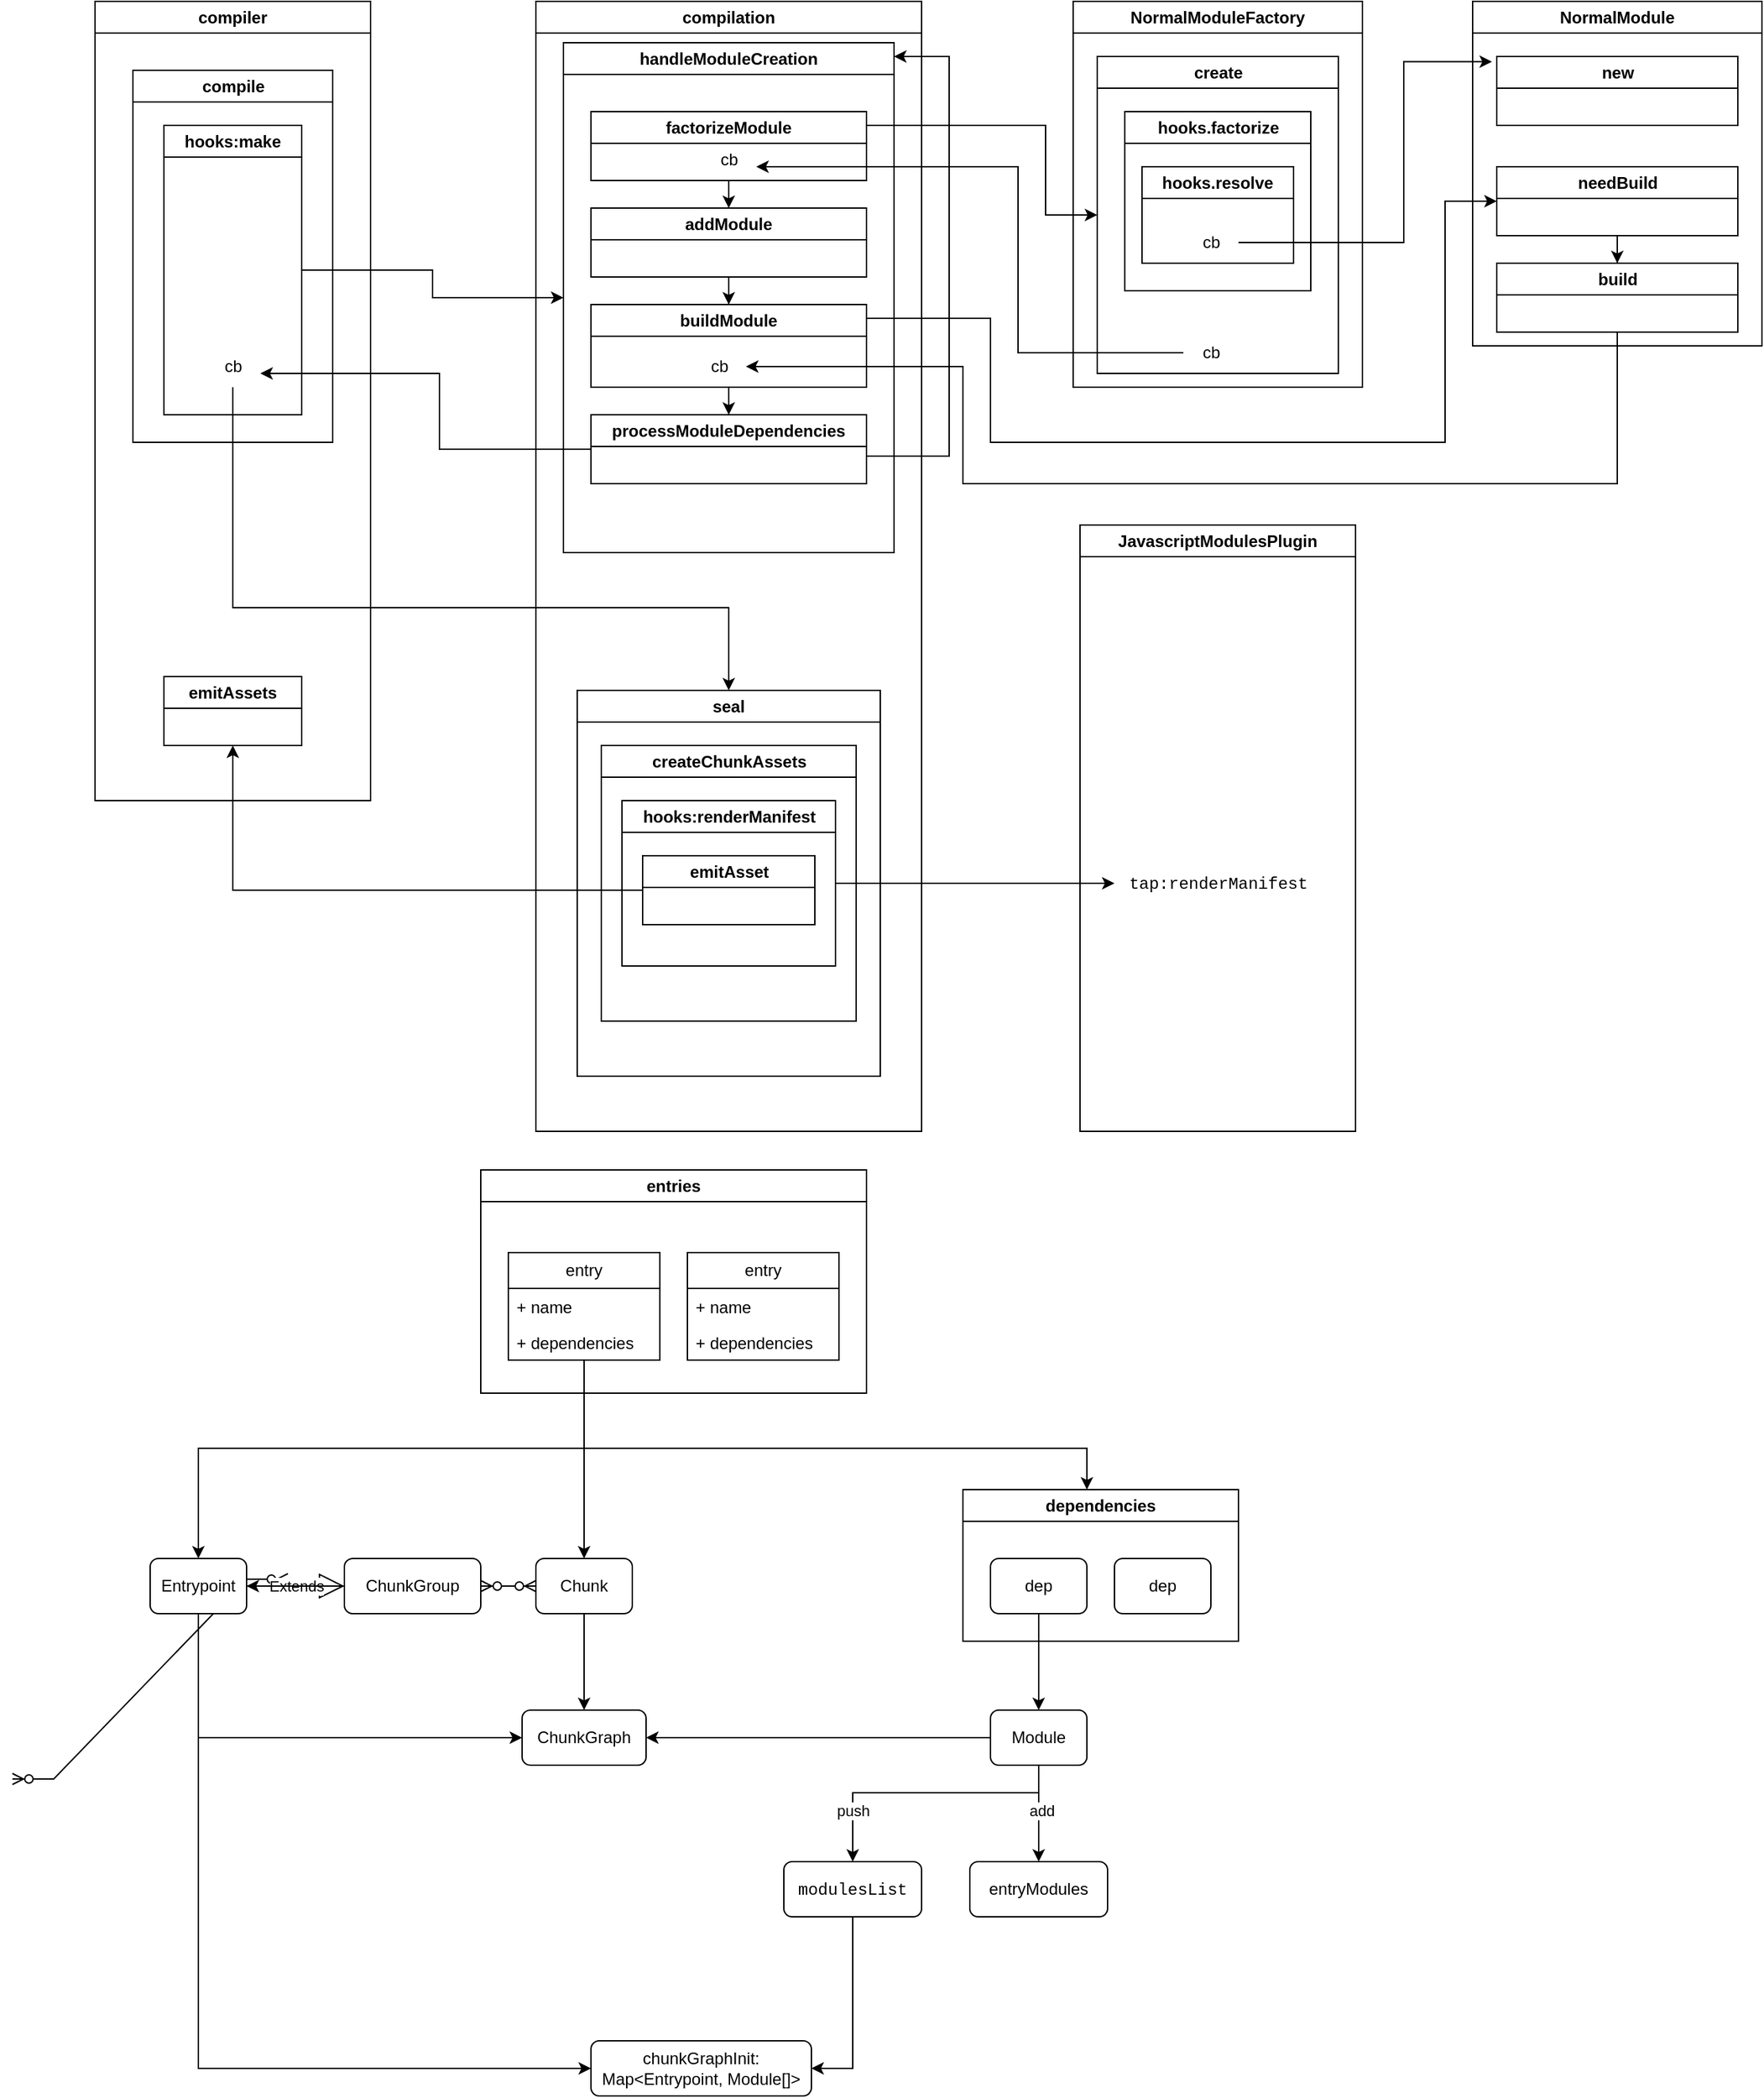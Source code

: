 <mxfile version="22.1.18" type="github">
  <diagram name="第 1 页" id="MVrE7ZpOwZZvy0ujSv35">
    <mxGraphModel dx="954" dy="651" grid="1" gridSize="10" guides="1" tooltips="1" connect="1" arrows="1" fold="1" page="1" pageScale="1" pageWidth="827" pageHeight="1169" math="0" shadow="0">
      <root>
        <mxCell id="0" />
        <mxCell id="1" parent="0" />
        <mxCell id="Hyx3UyOHCQJDbXDzl8Xv-9" value="compilation" style="swimlane;whiteSpace=wrap;html=1;" vertex="1" parent="1">
          <mxGeometry x="360" y="70" width="280" height="820" as="geometry">
            <mxRectangle x="70" y="110" width="110" height="30" as="alternateBounds" />
          </mxGeometry>
        </mxCell>
        <mxCell id="Hyx3UyOHCQJDbXDzl8Xv-68" value="seal" style="swimlane;whiteSpace=wrap;html=1;" vertex="1" parent="Hyx3UyOHCQJDbXDzl8Xv-9">
          <mxGeometry x="30" y="500" width="220" height="280" as="geometry" />
        </mxCell>
        <mxCell id="Hyx3UyOHCQJDbXDzl8Xv-69" value="createChunkAssets" style="swimlane;whiteSpace=wrap;html=1;" vertex="1" parent="Hyx3UyOHCQJDbXDzl8Xv-68">
          <mxGeometry x="17.5" y="40" width="185" height="200" as="geometry" />
        </mxCell>
        <mxCell id="Hyx3UyOHCQJDbXDzl8Xv-71" value="hooks:renderManifest" style="swimlane;whiteSpace=wrap;html=1;" vertex="1" parent="Hyx3UyOHCQJDbXDzl8Xv-69">
          <mxGeometry x="15" y="40" width="155" height="120" as="geometry" />
        </mxCell>
        <mxCell id="Hyx3UyOHCQJDbXDzl8Xv-72" value="emitAsset" style="swimlane;whiteSpace=wrap;html=1;" vertex="1" parent="Hyx3UyOHCQJDbXDzl8Xv-71">
          <mxGeometry x="15" y="40" width="125" height="50" as="geometry" />
        </mxCell>
        <mxCell id="Hyx3UyOHCQJDbXDzl8Xv-123" value="handleModuleCreation" style="swimlane;whiteSpace=wrap;html=1;" vertex="1" parent="Hyx3UyOHCQJDbXDzl8Xv-9">
          <mxGeometry x="20" y="30" width="240" height="370" as="geometry" />
        </mxCell>
        <mxCell id="Hyx3UyOHCQJDbXDzl8Xv-75" value="factorizeModule" style="swimlane;whiteSpace=wrap;html=1;" vertex="1" parent="Hyx3UyOHCQJDbXDzl8Xv-123">
          <mxGeometry x="20" y="50" width="200" height="50" as="geometry" />
        </mxCell>
        <mxCell id="Hyx3UyOHCQJDbXDzl8Xv-113" value="cb" style="text;html=1;align=center;verticalAlign=middle;resizable=0;points=[];autosize=1;strokeColor=none;fillColor=none;" vertex="1" parent="Hyx3UyOHCQJDbXDzl8Xv-75">
          <mxGeometry x="80" y="20" width="40" height="30" as="geometry" />
        </mxCell>
        <mxCell id="Hyx3UyOHCQJDbXDzl8Xv-79" value="addModule" style="swimlane;whiteSpace=wrap;html=1;" vertex="1" parent="Hyx3UyOHCQJDbXDzl8Xv-123">
          <mxGeometry x="20" y="120" width="200" height="50" as="geometry" />
        </mxCell>
        <mxCell id="Hyx3UyOHCQJDbXDzl8Xv-91" style="edgeStyle=orthogonalEdgeStyle;rounded=0;orthogonalLoop=1;jettySize=auto;html=1;" edge="1" parent="Hyx3UyOHCQJDbXDzl8Xv-123" source="Hyx3UyOHCQJDbXDzl8Xv-75" target="Hyx3UyOHCQJDbXDzl8Xv-79">
          <mxGeometry relative="1" as="geometry" />
        </mxCell>
        <mxCell id="Hyx3UyOHCQJDbXDzl8Xv-80" value="buildModule" style="swimlane;whiteSpace=wrap;html=1;" vertex="1" parent="Hyx3UyOHCQJDbXDzl8Xv-123">
          <mxGeometry x="20" y="190" width="200" height="60" as="geometry" />
        </mxCell>
        <mxCell id="Hyx3UyOHCQJDbXDzl8Xv-121" value="cb" style="text;html=1;align=center;verticalAlign=middle;resizable=0;points=[];autosize=1;strokeColor=none;fillColor=none;" vertex="1" parent="Hyx3UyOHCQJDbXDzl8Xv-80">
          <mxGeometry x="72.5" y="30" width="40" height="30" as="geometry" />
        </mxCell>
        <mxCell id="Hyx3UyOHCQJDbXDzl8Xv-92" style="edgeStyle=orthogonalEdgeStyle;rounded=0;orthogonalLoop=1;jettySize=auto;html=1;" edge="1" parent="Hyx3UyOHCQJDbXDzl8Xv-123" source="Hyx3UyOHCQJDbXDzl8Xv-79" target="Hyx3UyOHCQJDbXDzl8Xv-80">
          <mxGeometry relative="1" as="geometry" />
        </mxCell>
        <mxCell id="Hyx3UyOHCQJDbXDzl8Xv-126" style="edgeStyle=orthogonalEdgeStyle;rounded=0;orthogonalLoop=1;jettySize=auto;html=1;" edge="1" parent="Hyx3UyOHCQJDbXDzl8Xv-123" source="Hyx3UyOHCQJDbXDzl8Xv-81" target="Hyx3UyOHCQJDbXDzl8Xv-123">
          <mxGeometry relative="1" as="geometry">
            <Array as="points">
              <mxPoint x="280" y="300" />
              <mxPoint x="280" y="10" />
            </Array>
          </mxGeometry>
        </mxCell>
        <mxCell id="Hyx3UyOHCQJDbXDzl8Xv-81" value="processModuleDependencies" style="swimlane;whiteSpace=wrap;html=1;" vertex="1" parent="Hyx3UyOHCQJDbXDzl8Xv-123">
          <mxGeometry x="20" y="270" width="200" height="50" as="geometry" />
        </mxCell>
        <mxCell id="Hyx3UyOHCQJDbXDzl8Xv-93" style="edgeStyle=orthogonalEdgeStyle;rounded=0;orthogonalLoop=1;jettySize=auto;html=1;" edge="1" parent="Hyx3UyOHCQJDbXDzl8Xv-123" source="Hyx3UyOHCQJDbXDzl8Xv-80" target="Hyx3UyOHCQJDbXDzl8Xv-81">
          <mxGeometry relative="1" as="geometry" />
        </mxCell>
        <mxCell id="Hyx3UyOHCQJDbXDzl8Xv-11" value="compiler" style="swimlane;whiteSpace=wrap;html=1;" vertex="1" parent="1">
          <mxGeometry x="40" y="70" width="200" height="580" as="geometry">
            <mxRectangle x="70" y="110" width="110" height="30" as="alternateBounds" />
          </mxGeometry>
        </mxCell>
        <mxCell id="Hyx3UyOHCQJDbXDzl8Xv-83" value="compile" style="swimlane;whiteSpace=wrap;html=1;" vertex="1" parent="Hyx3UyOHCQJDbXDzl8Xv-11">
          <mxGeometry x="27.5" y="50" width="145" height="270" as="geometry" />
        </mxCell>
        <mxCell id="Hyx3UyOHCQJDbXDzl8Xv-84" value="hooks:make" style="swimlane;whiteSpace=wrap;html=1;" vertex="1" parent="Hyx3UyOHCQJDbXDzl8Xv-83">
          <mxGeometry x="22.5" y="40" width="100" height="210" as="geometry" />
        </mxCell>
        <mxCell id="Hyx3UyOHCQJDbXDzl8Xv-85" value="cb" style="text;html=1;align=center;verticalAlign=middle;resizable=0;points=[];autosize=1;strokeColor=none;fillColor=none;" vertex="1" parent="Hyx3UyOHCQJDbXDzl8Xv-84">
          <mxGeometry x="30" y="160" width="40" height="30" as="geometry" />
        </mxCell>
        <mxCell id="Hyx3UyOHCQJDbXDzl8Xv-87" value="emitAssets" style="swimlane;whiteSpace=wrap;html=1;" vertex="1" parent="Hyx3UyOHCQJDbXDzl8Xv-11">
          <mxGeometry x="50" y="490" width="100" height="50" as="geometry" />
        </mxCell>
        <mxCell id="Hyx3UyOHCQJDbXDzl8Xv-27" value="JavascriptModulesPlugin" style="swimlane;whiteSpace=wrap;html=1;" vertex="1" parent="1">
          <mxGeometry x="755" y="450" width="200" height="440" as="geometry">
            <mxRectangle x="70" y="110" width="110" height="30" as="alternateBounds" />
          </mxGeometry>
        </mxCell>
        <mxCell id="Hyx3UyOHCQJDbXDzl8Xv-31" value="&lt;div style=&quot;font-family: Menlo, Monaco, &amp;quot;Courier New&amp;quot;, monospace; line-height: 18px;&quot;&gt;tap:renderManifest&lt;/div&gt;" style="text;html=1;align=center;verticalAlign=middle;resizable=0;points=[];autosize=1;strokeColor=none;fillColor=none;labelBackgroundColor=default;fontColor=default;" vertex="1" parent="Hyx3UyOHCQJDbXDzl8Xv-27">
          <mxGeometry x="25" y="245" width="150" height="30" as="geometry" />
        </mxCell>
        <mxCell id="Hyx3UyOHCQJDbXDzl8Xv-40" style="edgeStyle=orthogonalEdgeStyle;rounded=0;orthogonalLoop=1;jettySize=auto;html=1;" edge="1" parent="1" source="Hyx3UyOHCQJDbXDzl8Xv-71" target="Hyx3UyOHCQJDbXDzl8Xv-31">
          <mxGeometry relative="1" as="geometry">
            <mxPoint x="475" y="375" as="sourcePoint" />
          </mxGeometry>
        </mxCell>
        <mxCell id="Hyx3UyOHCQJDbXDzl8Xv-64" style="edgeStyle=orthogonalEdgeStyle;rounded=0;orthogonalLoop=1;jettySize=auto;html=1;entryX=0.5;entryY=0;entryDx=0;entryDy=0;" edge="1" parent="1" source="Hyx3UyOHCQJDbXDzl8Xv-85" target="Hyx3UyOHCQJDbXDzl8Xv-68">
          <mxGeometry relative="1" as="geometry">
            <mxPoint x="151.5" y="365" as="sourcePoint" />
            <mxPoint x="360" y="265" as="targetPoint" />
            <Array as="points">
              <mxPoint x="140" y="510" />
              <mxPoint x="500" y="510" />
            </Array>
          </mxGeometry>
        </mxCell>
        <mxCell id="Hyx3UyOHCQJDbXDzl8Xv-74" style="edgeStyle=orthogonalEdgeStyle;rounded=0;orthogonalLoop=1;jettySize=auto;html=1;" edge="1" parent="1" source="Hyx3UyOHCQJDbXDzl8Xv-72" target="Hyx3UyOHCQJDbXDzl8Xv-87">
          <mxGeometry relative="1" as="geometry">
            <mxPoint x="171.5" y="535" as="targetPoint" />
          </mxGeometry>
        </mxCell>
        <mxCell id="Hyx3UyOHCQJDbXDzl8Xv-90" style="edgeStyle=orthogonalEdgeStyle;rounded=0;orthogonalLoop=1;jettySize=auto;html=1;" edge="1" parent="1" source="Hyx3UyOHCQJDbXDzl8Xv-81" target="Hyx3UyOHCQJDbXDzl8Xv-85">
          <mxGeometry relative="1" as="geometry">
            <Array as="points">
              <mxPoint x="290" y="395" />
              <mxPoint x="290" y="340" />
            </Array>
          </mxGeometry>
        </mxCell>
        <mxCell id="Hyx3UyOHCQJDbXDzl8Xv-94" value="NormalModuleFactory" style="swimlane;whiteSpace=wrap;html=1;" vertex="1" parent="1">
          <mxGeometry x="750" y="70" width="210" height="280" as="geometry" />
        </mxCell>
        <mxCell id="Hyx3UyOHCQJDbXDzl8Xv-95" value="create" style="swimlane;whiteSpace=wrap;html=1;" vertex="1" parent="Hyx3UyOHCQJDbXDzl8Xv-94">
          <mxGeometry x="17.5" y="40" width="175" height="230" as="geometry" />
        </mxCell>
        <mxCell id="Hyx3UyOHCQJDbXDzl8Xv-96" value="hooks.factorize" style="swimlane;whiteSpace=wrap;html=1;" vertex="1" parent="Hyx3UyOHCQJDbXDzl8Xv-95">
          <mxGeometry x="20" y="40" width="135" height="130" as="geometry" />
        </mxCell>
        <mxCell id="Hyx3UyOHCQJDbXDzl8Xv-99" value="hooks.resolve" style="swimlane;whiteSpace=wrap;html=1;" vertex="1" parent="Hyx3UyOHCQJDbXDzl8Xv-96">
          <mxGeometry x="12.5" y="40" width="110" height="70" as="geometry" />
        </mxCell>
        <mxCell id="Hyx3UyOHCQJDbXDzl8Xv-108" value="cb" style="text;html=1;align=center;verticalAlign=middle;resizable=0;points=[];autosize=1;strokeColor=none;fillColor=none;" vertex="1" parent="Hyx3UyOHCQJDbXDzl8Xv-99">
          <mxGeometry x="30" y="40" width="40" height="30" as="geometry" />
        </mxCell>
        <mxCell id="Hyx3UyOHCQJDbXDzl8Xv-111" value="cb" style="text;html=1;align=center;verticalAlign=middle;resizable=0;points=[];autosize=1;strokeColor=none;fillColor=none;" vertex="1" parent="Hyx3UyOHCQJDbXDzl8Xv-95">
          <mxGeometry x="62.5" y="200" width="40" height="30" as="geometry" />
        </mxCell>
        <mxCell id="Hyx3UyOHCQJDbXDzl8Xv-101" value="NormalModule" style="swimlane;whiteSpace=wrap;html=1;" vertex="1" parent="1">
          <mxGeometry x="1040" y="70" width="210" height="250" as="geometry" />
        </mxCell>
        <mxCell id="Hyx3UyOHCQJDbXDzl8Xv-105" value="new" style="swimlane;whiteSpace=wrap;html=1;" vertex="1" parent="Hyx3UyOHCQJDbXDzl8Xv-101">
          <mxGeometry x="17.5" y="40" width="175" height="50" as="geometry" />
        </mxCell>
        <mxCell id="Hyx3UyOHCQJDbXDzl8Xv-118" value="build" style="swimlane;whiteSpace=wrap;html=1;" vertex="1" parent="Hyx3UyOHCQJDbXDzl8Xv-101">
          <mxGeometry x="17.5" y="190" width="175" height="50" as="geometry" />
        </mxCell>
        <mxCell id="Hyx3UyOHCQJDbXDzl8Xv-120" style="edgeStyle=orthogonalEdgeStyle;rounded=0;orthogonalLoop=1;jettySize=auto;html=1;" edge="1" parent="Hyx3UyOHCQJDbXDzl8Xv-101" source="Hyx3UyOHCQJDbXDzl8Xv-117" target="Hyx3UyOHCQJDbXDzl8Xv-118">
          <mxGeometry relative="1" as="geometry" />
        </mxCell>
        <mxCell id="Hyx3UyOHCQJDbXDzl8Xv-117" value="needBuild" style="swimlane;whiteSpace=wrap;html=1;" vertex="1" parent="Hyx3UyOHCQJDbXDzl8Xv-101">
          <mxGeometry x="17.5" y="120" width="175" height="50" as="geometry" />
        </mxCell>
        <mxCell id="Hyx3UyOHCQJDbXDzl8Xv-109" style="edgeStyle=orthogonalEdgeStyle;rounded=0;orthogonalLoop=1;jettySize=auto;html=1;entryX=-0.02;entryY=0.076;entryDx=0;entryDy=0;entryPerimeter=0;" edge="1" parent="1" source="Hyx3UyOHCQJDbXDzl8Xv-108" target="Hyx3UyOHCQJDbXDzl8Xv-105">
          <mxGeometry relative="1" as="geometry">
            <Array as="points">
              <mxPoint x="990" y="245" />
              <mxPoint x="990" y="114" />
            </Array>
          </mxGeometry>
        </mxCell>
        <mxCell id="Hyx3UyOHCQJDbXDzl8Xv-110" style="edgeStyle=orthogonalEdgeStyle;rounded=0;orthogonalLoop=1;jettySize=auto;html=1;" edge="1" parent="1" source="Hyx3UyOHCQJDbXDzl8Xv-75" target="Hyx3UyOHCQJDbXDzl8Xv-95">
          <mxGeometry relative="1" as="geometry">
            <mxPoint x="550" y="124" as="targetPoint" />
            <Array as="points">
              <mxPoint x="730" y="160" />
              <mxPoint x="730" y="225" />
            </Array>
          </mxGeometry>
        </mxCell>
        <mxCell id="Hyx3UyOHCQJDbXDzl8Xv-114" style="edgeStyle=orthogonalEdgeStyle;rounded=0;orthogonalLoop=1;jettySize=auto;html=1;" edge="1" parent="1" source="Hyx3UyOHCQJDbXDzl8Xv-111" target="Hyx3UyOHCQJDbXDzl8Xv-113">
          <mxGeometry relative="1" as="geometry">
            <Array as="points">
              <mxPoint x="710" y="325" />
              <mxPoint x="710" y="190" />
            </Array>
          </mxGeometry>
        </mxCell>
        <mxCell id="Hyx3UyOHCQJDbXDzl8Xv-119" style="edgeStyle=orthogonalEdgeStyle;rounded=0;orthogonalLoop=1;jettySize=auto;html=1;" edge="1" parent="1" source="Hyx3UyOHCQJDbXDzl8Xv-80" target="Hyx3UyOHCQJDbXDzl8Xv-117">
          <mxGeometry relative="1" as="geometry">
            <Array as="points">
              <mxPoint x="690" y="300" />
              <mxPoint x="690" y="390" />
              <mxPoint x="1020" y="390" />
              <mxPoint x="1020" y="215" />
            </Array>
          </mxGeometry>
        </mxCell>
        <mxCell id="Hyx3UyOHCQJDbXDzl8Xv-122" style="edgeStyle=orthogonalEdgeStyle;rounded=0;orthogonalLoop=1;jettySize=auto;html=1;" edge="1" parent="1" source="Hyx3UyOHCQJDbXDzl8Xv-118" target="Hyx3UyOHCQJDbXDzl8Xv-121">
          <mxGeometry relative="1" as="geometry">
            <Array as="points">
              <mxPoint x="1145" y="420" />
              <mxPoint x="670" y="420" />
              <mxPoint x="670" y="335" />
            </Array>
          </mxGeometry>
        </mxCell>
        <mxCell id="Hyx3UyOHCQJDbXDzl8Xv-124" style="edgeStyle=orthogonalEdgeStyle;rounded=0;orthogonalLoop=1;jettySize=auto;html=1;" edge="1" parent="1" source="Hyx3UyOHCQJDbXDzl8Xv-84" target="Hyx3UyOHCQJDbXDzl8Xv-123">
          <mxGeometry relative="1" as="geometry" />
        </mxCell>
        <mxCell id="Hyx3UyOHCQJDbXDzl8Xv-159" value="" style="edgeStyle=entityRelationEdgeStyle;fontSize=12;html=1;endArrow=ERzeroToMany;endFill=1;startArrow=ERzeroToMany;rounded=0;" edge="1" parent="1" source="Hyx3UyOHCQJDbXDzl8Xv-150">
          <mxGeometry width="100" height="100" relative="1" as="geometry">
            <mxPoint x="-20" y="1360" as="sourcePoint" />
            <mxPoint x="180" y="1215" as="targetPoint" />
          </mxGeometry>
        </mxCell>
        <mxCell id="Hyx3UyOHCQJDbXDzl8Xv-207" style="edgeStyle=orthogonalEdgeStyle;rounded=0;orthogonalLoop=1;jettySize=auto;html=1;" edge="1" parent="1" source="Hyx3UyOHCQJDbXDzl8Xv-208" target="Hyx3UyOHCQJDbXDzl8Xv-217">
          <mxGeometry relative="1" as="geometry">
            <Array as="points">
              <mxPoint x="395" y="1120" />
              <mxPoint x="115" y="1120" />
            </Array>
          </mxGeometry>
        </mxCell>
        <mxCell id="Hyx3UyOHCQJDbXDzl8Xv-214" style="edgeStyle=orthogonalEdgeStyle;rounded=0;orthogonalLoop=1;jettySize=auto;html=1;" edge="1" parent="1" source="Hyx3UyOHCQJDbXDzl8Xv-208" target="Hyx3UyOHCQJDbXDzl8Xv-216">
          <mxGeometry relative="1" as="geometry">
            <mxPoint x="166" y="1132" as="targetPoint" />
          </mxGeometry>
        </mxCell>
        <mxCell id="Hyx3UyOHCQJDbXDzl8Xv-247" style="edgeStyle=orthogonalEdgeStyle;rounded=0;orthogonalLoop=1;jettySize=auto;html=1;" edge="1" parent="1" source="Hyx3UyOHCQJDbXDzl8Xv-216" target="Hyx3UyOHCQJDbXDzl8Xv-237">
          <mxGeometry relative="1" as="geometry">
            <Array as="points">
              <mxPoint x="395" y="1330" />
            </Array>
          </mxGeometry>
        </mxCell>
        <mxCell id="Hyx3UyOHCQJDbXDzl8Xv-216" value="Chunk" style="rounded=1;whiteSpace=wrap;html=1;" vertex="1" parent="1">
          <mxGeometry x="360" y="1200" width="70" height="40" as="geometry" />
        </mxCell>
        <mxCell id="Hyx3UyOHCQJDbXDzl8Xv-219" value="Extends" style="endArrow=block;endSize=16;endFill=0;html=1;rounded=0;" edge="1" parent="1" source="Hyx3UyOHCQJDbXDzl8Xv-217" target="Hyx3UyOHCQJDbXDzl8Xv-218">
          <mxGeometry x="0.01" width="160" relative="1" as="geometry">
            <mxPoint x="265.44" y="1309" as="sourcePoint" />
            <mxPoint x="265.44" y="1375" as="targetPoint" />
            <mxPoint as="offset" />
          </mxGeometry>
        </mxCell>
        <mxCell id="Hyx3UyOHCQJDbXDzl8Xv-220" value="" style="edgeStyle=entityRelationEdgeStyle;fontSize=12;html=1;endArrow=ERzeroToMany;endFill=1;startArrow=ERzeroToMany;rounded=0;" edge="1" parent="1" source="Hyx3UyOHCQJDbXDzl8Xv-216" target="Hyx3UyOHCQJDbXDzl8Xv-218">
          <mxGeometry width="100" height="100" relative="1" as="geometry">
            <mxPoint x="411" y="1330" as="sourcePoint" />
            <mxPoint x="351" y="1450" as="targetPoint" />
          </mxGeometry>
        </mxCell>
        <mxCell id="Hyx3UyOHCQJDbXDzl8Xv-222" style="edgeStyle=orthogonalEdgeStyle;rounded=0;orthogonalLoop=1;jettySize=auto;html=1;" edge="1" parent="1" source="Hyx3UyOHCQJDbXDzl8Xv-208" target="Hyx3UyOHCQJDbXDzl8Xv-276">
          <mxGeometry relative="1" as="geometry">
            <mxPoint x="421.0" y="1170" as="targetPoint" />
            <Array as="points">
              <mxPoint x="395" y="1120" />
              <mxPoint x="760" y="1120" />
            </Array>
          </mxGeometry>
        </mxCell>
        <mxCell id="Hyx3UyOHCQJDbXDzl8Xv-238" value="" style="edgeStyle=orthogonalEdgeStyle;rounded=0;orthogonalLoop=1;jettySize=auto;html=1;" edge="1" parent="1" source="Hyx3UyOHCQJDbXDzl8Xv-234" target="Hyx3UyOHCQJDbXDzl8Xv-237">
          <mxGeometry relative="1" as="geometry">
            <mxPoint x="241" y="1520" as="targetPoint" />
            <Array as="points">
              <mxPoint x="725" y="1330" />
            </Array>
          </mxGeometry>
        </mxCell>
        <mxCell id="Hyx3UyOHCQJDbXDzl8Xv-278" style="edgeStyle=orthogonalEdgeStyle;rounded=0;orthogonalLoop=1;jettySize=auto;html=1;" edge="1" parent="1" source="Hyx3UyOHCQJDbXDzl8Xv-234" target="Hyx3UyOHCQJDbXDzl8Xv-258">
          <mxGeometry relative="1" as="geometry" />
        </mxCell>
        <mxCell id="Hyx3UyOHCQJDbXDzl8Xv-279" value="add" style="edgeLabel;html=1;align=center;verticalAlign=middle;resizable=0;points=[];" vertex="1" connectable="0" parent="Hyx3UyOHCQJDbXDzl8Xv-278">
          <mxGeometry x="-0.076" y="2" relative="1" as="geometry">
            <mxPoint as="offset" />
          </mxGeometry>
        </mxCell>
        <mxCell id="Hyx3UyOHCQJDbXDzl8Xv-284" style="edgeStyle=orthogonalEdgeStyle;rounded=0;orthogonalLoop=1;jettySize=auto;html=1;" edge="1" parent="1" source="Hyx3UyOHCQJDbXDzl8Xv-234" target="Hyx3UyOHCQJDbXDzl8Xv-283">
          <mxGeometry relative="1" as="geometry">
            <Array as="points">
              <mxPoint x="725" y="1370" />
              <mxPoint x="590" y="1370" />
            </Array>
          </mxGeometry>
        </mxCell>
        <mxCell id="Hyx3UyOHCQJDbXDzl8Xv-287" value="push" style="edgeLabel;html=1;align=center;verticalAlign=middle;resizable=0;points=[];" vertex="1" connectable="0" parent="Hyx3UyOHCQJDbXDzl8Xv-284">
          <mxGeometry x="0.632" relative="1" as="geometry">
            <mxPoint as="offset" />
          </mxGeometry>
        </mxCell>
        <mxCell id="Hyx3UyOHCQJDbXDzl8Xv-234" value="Module" style="rounded=1;whiteSpace=wrap;html=1;" vertex="1" parent="1">
          <mxGeometry x="690" y="1310" width="70" height="40" as="geometry" />
        </mxCell>
        <mxCell id="Hyx3UyOHCQJDbXDzl8Xv-237" value="ChunkGraph" style="rounded=1;whiteSpace=wrap;html=1;" vertex="1" parent="1">
          <mxGeometry x="350" y="1310" width="90" height="40" as="geometry" />
        </mxCell>
        <mxCell id="Hyx3UyOHCQJDbXDzl8Xv-243" value="" style="edgeStyle=orthogonalEdgeStyle;rounded=0;orthogonalLoop=1;jettySize=auto;html=1;" edge="1" parent="1" source="Hyx3UyOHCQJDbXDzl8Xv-218" target="Hyx3UyOHCQJDbXDzl8Xv-217">
          <mxGeometry relative="1" as="geometry">
            <mxPoint x="330" y="1320" as="sourcePoint" />
            <mxPoint x="115" y="1500" as="targetPoint" />
            <Array as="points" />
          </mxGeometry>
        </mxCell>
        <mxCell id="Hyx3UyOHCQJDbXDzl8Xv-246" style="edgeStyle=orthogonalEdgeStyle;rounded=0;orthogonalLoop=1;jettySize=auto;html=1;" edge="1" parent="1" source="Hyx3UyOHCQJDbXDzl8Xv-217" target="Hyx3UyOHCQJDbXDzl8Xv-237">
          <mxGeometry relative="1" as="geometry">
            <Array as="points">
              <mxPoint x="115" y="1330" />
            </Array>
          </mxGeometry>
        </mxCell>
        <mxCell id="Hyx3UyOHCQJDbXDzl8Xv-272" style="edgeStyle=orthogonalEdgeStyle;rounded=0;orthogonalLoop=1;jettySize=auto;html=1;" edge="1" parent="1" source="Hyx3UyOHCQJDbXDzl8Xv-217" target="Hyx3UyOHCQJDbXDzl8Xv-273">
          <mxGeometry relative="1" as="geometry">
            <mxPoint x="120" y="1640" as="targetPoint" />
            <Array as="points">
              <mxPoint x="115" y="1570" />
            </Array>
          </mxGeometry>
        </mxCell>
        <mxCell id="Hyx3UyOHCQJDbXDzl8Xv-217" value="Entrypoint" style="rounded=1;whiteSpace=wrap;html=1;" vertex="1" parent="1">
          <mxGeometry x="80" y="1200" width="70" height="40" as="geometry" />
        </mxCell>
        <mxCell id="Hyx3UyOHCQJDbXDzl8Xv-218" value="ChunkGroup" style="rounded=1;whiteSpace=wrap;html=1;" vertex="1" parent="1">
          <mxGeometry x="221" y="1200" width="99" height="40" as="geometry" />
        </mxCell>
        <mxCell id="Hyx3UyOHCQJDbXDzl8Xv-258" value="entryModules" style="rounded=1;whiteSpace=wrap;html=1;" vertex="1" parent="1">
          <mxGeometry x="675" y="1420" width="100" height="40" as="geometry" />
        </mxCell>
        <mxCell id="Hyx3UyOHCQJDbXDzl8Xv-273" value="chunkGraphInit:&lt;br&gt;Map&amp;lt;Entrypoint, Module[]&amp;gt;" style="rounded=1;whiteSpace=wrap;html=1;" vertex="1" parent="1">
          <mxGeometry x="400" y="1550" width="160" height="40" as="geometry" />
        </mxCell>
        <mxCell id="Hyx3UyOHCQJDbXDzl8Xv-275" value="entries" style="swimlane;whiteSpace=wrap;html=1;" vertex="1" parent="1">
          <mxGeometry x="320" y="918" width="280" height="162" as="geometry" />
        </mxCell>
        <mxCell id="Hyx3UyOHCQJDbXDzl8Xv-208" value="entry" style="swimlane;fontStyle=0;childLayout=stackLayout;horizontal=1;startSize=26;fillColor=none;horizontalStack=0;resizeParent=1;resizeParentMax=0;resizeLast=0;collapsible=1;marginBottom=0;whiteSpace=wrap;html=1;" vertex="1" parent="Hyx3UyOHCQJDbXDzl8Xv-275">
          <mxGeometry x="20" y="60" width="110" height="78" as="geometry" />
        </mxCell>
        <mxCell id="Hyx3UyOHCQJDbXDzl8Xv-209" value="+ name" style="text;strokeColor=none;fillColor=none;align=left;verticalAlign=top;spacingLeft=4;spacingRight=4;overflow=hidden;rotatable=0;points=[[0,0.5],[1,0.5]];portConstraint=eastwest;whiteSpace=wrap;html=1;" vertex="1" parent="Hyx3UyOHCQJDbXDzl8Xv-208">
          <mxGeometry y="26" width="110" height="26" as="geometry" />
        </mxCell>
        <mxCell id="Hyx3UyOHCQJDbXDzl8Xv-210" value="+&amp;nbsp;dependencies" style="text;strokeColor=none;fillColor=none;align=left;verticalAlign=top;spacingLeft=4;spacingRight=4;overflow=hidden;rotatable=0;points=[[0,0.5],[1,0.5]];portConstraint=eastwest;whiteSpace=wrap;html=1;" vertex="1" parent="Hyx3UyOHCQJDbXDzl8Xv-208">
          <mxGeometry y="52" width="110" height="26" as="geometry" />
        </mxCell>
        <mxCell id="Hyx3UyOHCQJDbXDzl8Xv-211" value="entry" style="swimlane;fontStyle=0;childLayout=stackLayout;horizontal=1;startSize=26;fillColor=none;horizontalStack=0;resizeParent=1;resizeParentMax=0;resizeLast=0;collapsible=1;marginBottom=0;whiteSpace=wrap;html=1;" vertex="1" parent="Hyx3UyOHCQJDbXDzl8Xv-275">
          <mxGeometry x="150" y="60" width="110" height="78" as="geometry" />
        </mxCell>
        <mxCell id="Hyx3UyOHCQJDbXDzl8Xv-212" value="+ name" style="text;strokeColor=none;fillColor=none;align=left;verticalAlign=top;spacingLeft=4;spacingRight=4;overflow=hidden;rotatable=0;points=[[0,0.5],[1,0.5]];portConstraint=eastwest;whiteSpace=wrap;html=1;" vertex="1" parent="Hyx3UyOHCQJDbXDzl8Xv-211">
          <mxGeometry y="26" width="110" height="26" as="geometry" />
        </mxCell>
        <mxCell id="Hyx3UyOHCQJDbXDzl8Xv-213" value="+&amp;nbsp;dependencies" style="text;strokeColor=none;fillColor=none;align=left;verticalAlign=top;spacingLeft=4;spacingRight=4;overflow=hidden;rotatable=0;points=[[0,0.5],[1,0.5]];portConstraint=eastwest;whiteSpace=wrap;html=1;" vertex="1" parent="Hyx3UyOHCQJDbXDzl8Xv-211">
          <mxGeometry y="52" width="110" height="26" as="geometry" />
        </mxCell>
        <mxCell id="Hyx3UyOHCQJDbXDzl8Xv-276" value="dependencies" style="swimlane;whiteSpace=wrap;html=1;" vertex="1" parent="1">
          <mxGeometry x="670" y="1150" width="200" height="110" as="geometry" />
        </mxCell>
        <mxCell id="Hyx3UyOHCQJDbXDzl8Xv-221" value="dep" style="rounded=1;whiteSpace=wrap;html=1;" vertex="1" parent="Hyx3UyOHCQJDbXDzl8Xv-276">
          <mxGeometry x="20" y="50" width="70" height="40" as="geometry" />
        </mxCell>
        <mxCell id="Hyx3UyOHCQJDbXDzl8Xv-227" value="dep" style="rounded=1;whiteSpace=wrap;html=1;" vertex="1" parent="Hyx3UyOHCQJDbXDzl8Xv-276">
          <mxGeometry x="110" y="50" width="70" height="40" as="geometry" />
        </mxCell>
        <mxCell id="Hyx3UyOHCQJDbXDzl8Xv-277" style="edgeStyle=orthogonalEdgeStyle;rounded=0;orthogonalLoop=1;jettySize=auto;html=1;" edge="1" parent="1" source="Hyx3UyOHCQJDbXDzl8Xv-221" target="Hyx3UyOHCQJDbXDzl8Xv-234">
          <mxGeometry relative="1" as="geometry" />
        </mxCell>
        <mxCell id="Hyx3UyOHCQJDbXDzl8Xv-288" style="edgeStyle=orthogonalEdgeStyle;rounded=0;orthogonalLoop=1;jettySize=auto;html=1;entryX=1;entryY=0.5;entryDx=0;entryDy=0;" edge="1" parent="1" source="Hyx3UyOHCQJDbXDzl8Xv-283" target="Hyx3UyOHCQJDbXDzl8Xv-273">
          <mxGeometry relative="1" as="geometry" />
        </mxCell>
        <mxCell id="Hyx3UyOHCQJDbXDzl8Xv-283" value="&lt;div style=&quot;font-family: Menlo, Monaco, &amp;quot;Courier New&amp;quot;, monospace; line-height: 18px;&quot;&gt;modulesList&lt;br&gt;&lt;/div&gt;" style="rounded=1;whiteSpace=wrap;html=1;" vertex="1" parent="1">
          <mxGeometry x="540" y="1420" width="100" height="40" as="geometry" />
        </mxCell>
      </root>
    </mxGraphModel>
  </diagram>
</mxfile>
